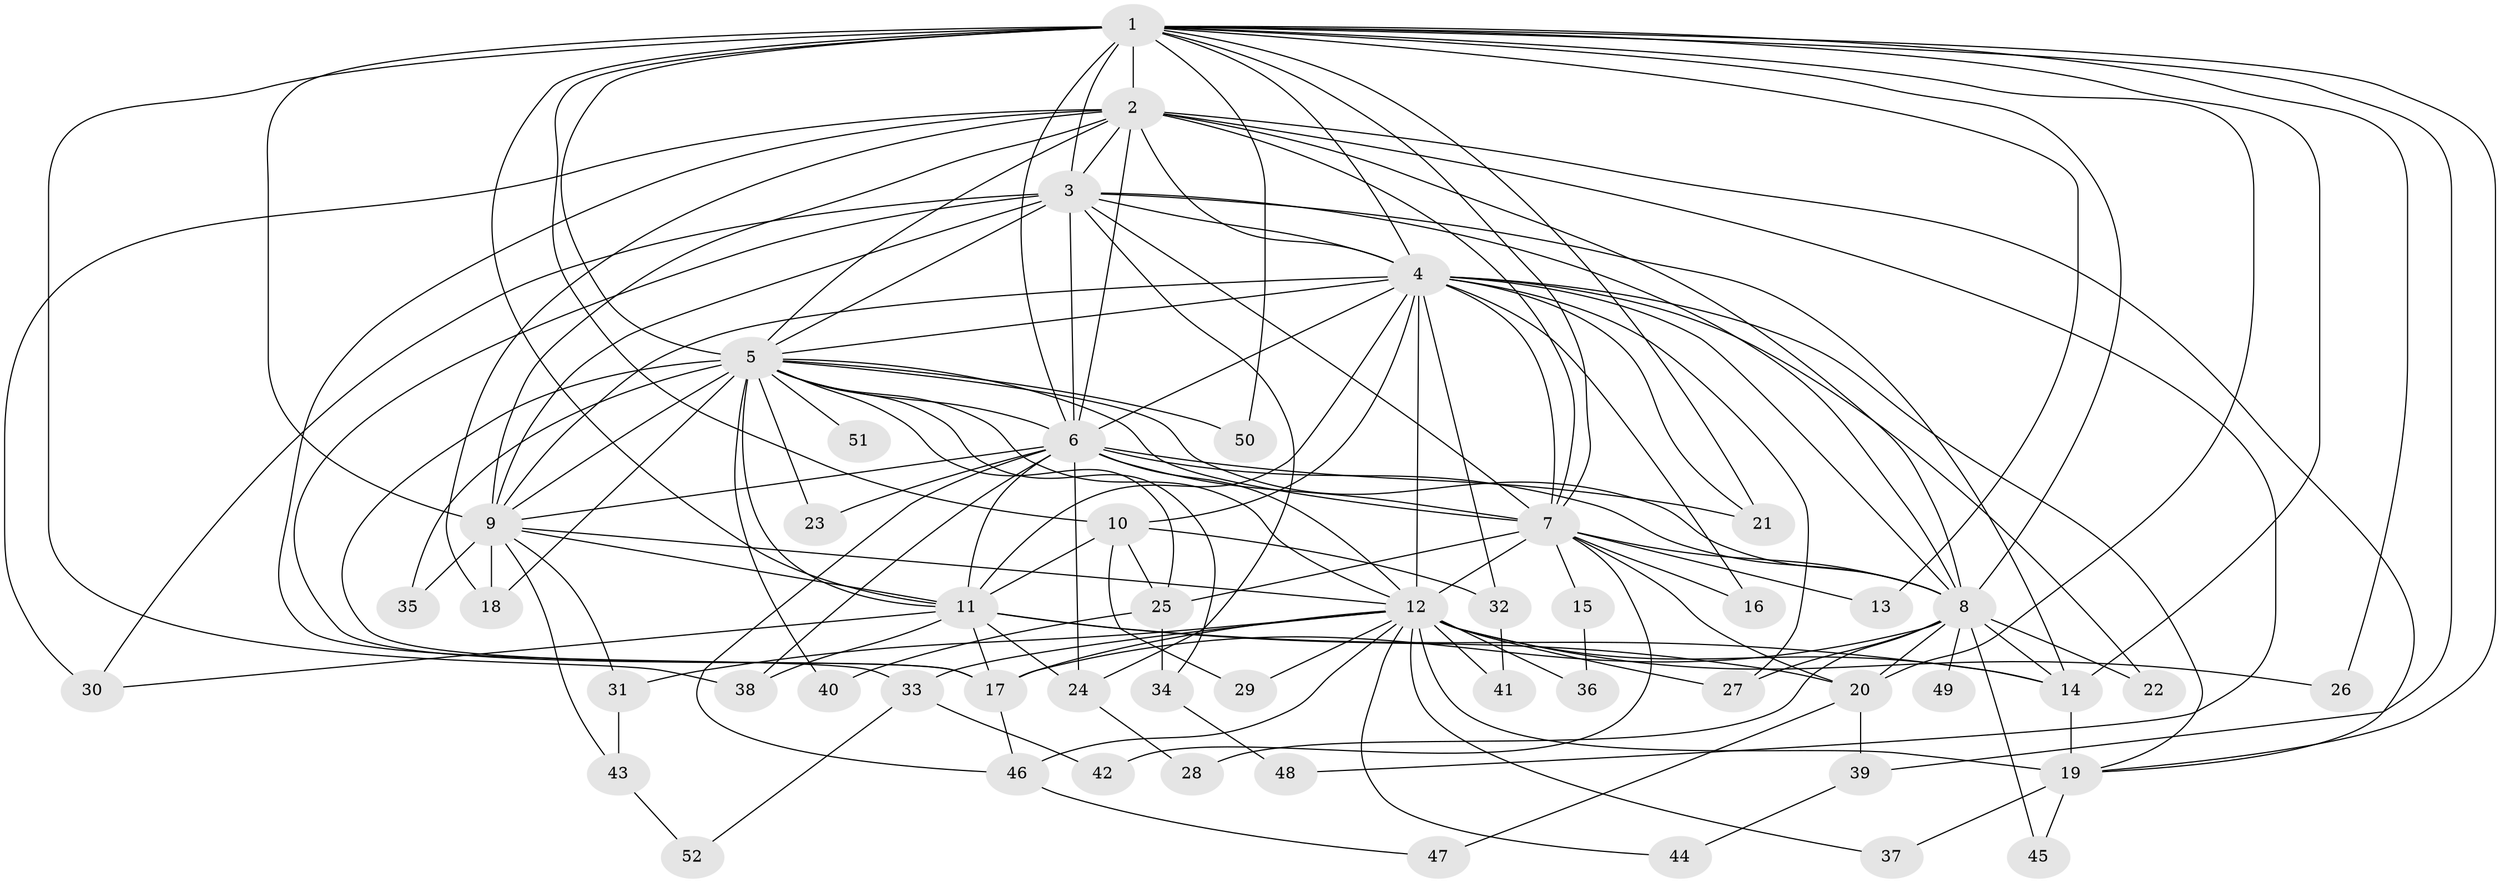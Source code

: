 // original degree distribution, {22: 0.019417475728155338, 24: 0.019417475728155338, 16: 0.009708737864077669, 18: 0.02912621359223301, 19: 0.009708737864077669, 20: 0.009708737864077669, 4: 0.06796116504854369, 3: 0.20388349514563106, 8: 0.009708737864077669, 2: 0.5339805825242718, 10: 0.009708737864077669, 5: 0.05825242718446602, 6: 0.019417475728155338}
// Generated by graph-tools (version 1.1) at 2025/35/03/09/25 02:35:02]
// undirected, 52 vertices, 143 edges
graph export_dot {
graph [start="1"]
  node [color=gray90,style=filled];
  1;
  2;
  3;
  4;
  5;
  6;
  7;
  8;
  9;
  10;
  11;
  12;
  13;
  14;
  15;
  16;
  17;
  18;
  19;
  20;
  21;
  22;
  23;
  24;
  25;
  26;
  27;
  28;
  29;
  30;
  31;
  32;
  33;
  34;
  35;
  36;
  37;
  38;
  39;
  40;
  41;
  42;
  43;
  44;
  45;
  46;
  47;
  48;
  49;
  50;
  51;
  52;
  1 -- 2 [weight=3.0];
  1 -- 3 [weight=3.0];
  1 -- 4 [weight=4.0];
  1 -- 5 [weight=3.0];
  1 -- 6 [weight=2.0];
  1 -- 7 [weight=3.0];
  1 -- 8 [weight=3.0];
  1 -- 9 [weight=9.0];
  1 -- 10 [weight=1.0];
  1 -- 11 [weight=1.0];
  1 -- 13 [weight=2.0];
  1 -- 14 [weight=1.0];
  1 -- 19 [weight=1.0];
  1 -- 20 [weight=1.0];
  1 -- 21 [weight=1.0];
  1 -- 26 [weight=1.0];
  1 -- 38 [weight=1.0];
  1 -- 39 [weight=1.0];
  1 -- 50 [weight=1.0];
  2 -- 3 [weight=1.0];
  2 -- 4 [weight=2.0];
  2 -- 5 [weight=1.0];
  2 -- 6 [weight=1.0];
  2 -- 7 [weight=1.0];
  2 -- 8 [weight=1.0];
  2 -- 9 [weight=1.0];
  2 -- 18 [weight=1.0];
  2 -- 19 [weight=1.0];
  2 -- 30 [weight=1.0];
  2 -- 33 [weight=1.0];
  2 -- 48 [weight=1.0];
  3 -- 4 [weight=2.0];
  3 -- 5 [weight=1.0];
  3 -- 6 [weight=1.0];
  3 -- 7 [weight=2.0];
  3 -- 8 [weight=1.0];
  3 -- 9 [weight=1.0];
  3 -- 14 [weight=1.0];
  3 -- 17 [weight=6.0];
  3 -- 24 [weight=1.0];
  3 -- 30 [weight=1.0];
  4 -- 5 [weight=2.0];
  4 -- 6 [weight=2.0];
  4 -- 7 [weight=2.0];
  4 -- 8 [weight=2.0];
  4 -- 9 [weight=1.0];
  4 -- 10 [weight=1.0];
  4 -- 11 [weight=1.0];
  4 -- 12 [weight=7.0];
  4 -- 16 [weight=1.0];
  4 -- 19 [weight=1.0];
  4 -- 21 [weight=1.0];
  4 -- 22 [weight=1.0];
  4 -- 27 [weight=1.0];
  4 -- 32 [weight=1.0];
  5 -- 6 [weight=1.0];
  5 -- 7 [weight=1.0];
  5 -- 8 [weight=1.0];
  5 -- 9 [weight=1.0];
  5 -- 11 [weight=2.0];
  5 -- 12 [weight=1.0];
  5 -- 17 [weight=1.0];
  5 -- 18 [weight=1.0];
  5 -- 23 [weight=1.0];
  5 -- 25 [weight=1.0];
  5 -- 34 [weight=1.0];
  5 -- 35 [weight=1.0];
  5 -- 40 [weight=1.0];
  5 -- 50 [weight=1.0];
  5 -- 51 [weight=1.0];
  6 -- 7 [weight=2.0];
  6 -- 8 [weight=3.0];
  6 -- 9 [weight=1.0];
  6 -- 11 [weight=1.0];
  6 -- 12 [weight=1.0];
  6 -- 21 [weight=1.0];
  6 -- 23 [weight=1.0];
  6 -- 24 [weight=1.0];
  6 -- 38 [weight=1.0];
  6 -- 46 [weight=1.0];
  7 -- 8 [weight=1.0];
  7 -- 12 [weight=1.0];
  7 -- 13 [weight=1.0];
  7 -- 15 [weight=1.0];
  7 -- 16 [weight=1.0];
  7 -- 20 [weight=1.0];
  7 -- 25 [weight=1.0];
  7 -- 42 [weight=1.0];
  8 -- 14 [weight=1.0];
  8 -- 17 [weight=1.0];
  8 -- 20 [weight=1.0];
  8 -- 22 [weight=1.0];
  8 -- 27 [weight=2.0];
  8 -- 28 [weight=1.0];
  8 -- 45 [weight=1.0];
  8 -- 49 [weight=1.0];
  9 -- 11 [weight=2.0];
  9 -- 12 [weight=2.0];
  9 -- 18 [weight=1.0];
  9 -- 31 [weight=1.0];
  9 -- 35 [weight=1.0];
  9 -- 43 [weight=1.0];
  10 -- 11 [weight=1.0];
  10 -- 25 [weight=1.0];
  10 -- 29 [weight=1.0];
  10 -- 32 [weight=1.0];
  11 -- 14 [weight=1.0];
  11 -- 17 [weight=1.0];
  11 -- 20 [weight=1.0];
  11 -- 24 [weight=2.0];
  11 -- 30 [weight=1.0];
  11 -- 38 [weight=1.0];
  12 -- 14 [weight=1.0];
  12 -- 17 [weight=1.0];
  12 -- 19 [weight=1.0];
  12 -- 26 [weight=1.0];
  12 -- 27 [weight=1.0];
  12 -- 29 [weight=1.0];
  12 -- 31 [weight=1.0];
  12 -- 33 [weight=2.0];
  12 -- 36 [weight=1.0];
  12 -- 37 [weight=1.0];
  12 -- 41 [weight=1.0];
  12 -- 44 [weight=1.0];
  12 -- 46 [weight=1.0];
  14 -- 19 [weight=1.0];
  15 -- 36 [weight=1.0];
  17 -- 46 [weight=1.0];
  19 -- 37 [weight=1.0];
  19 -- 45 [weight=1.0];
  20 -- 39 [weight=1.0];
  20 -- 47 [weight=1.0];
  24 -- 28 [weight=1.0];
  25 -- 34 [weight=1.0];
  25 -- 40 [weight=1.0];
  31 -- 43 [weight=1.0];
  32 -- 41 [weight=1.0];
  33 -- 42 [weight=1.0];
  33 -- 52 [weight=1.0];
  34 -- 48 [weight=1.0];
  39 -- 44 [weight=1.0];
  43 -- 52 [weight=1.0];
  46 -- 47 [weight=1.0];
}

